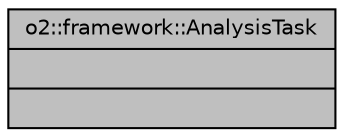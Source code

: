 digraph "o2::framework::AnalysisTask"
{
 // INTERACTIVE_SVG=YES
  bgcolor="transparent";
  edge [fontname="Helvetica",fontsize="10",labelfontname="Helvetica",labelfontsize="10"];
  node [fontname="Helvetica",fontsize="10",shape=record];
  Node1 [label="{o2::framework::AnalysisTask\n||}",height=0.2,width=0.4,color="black", fillcolor="grey75", style="filled", fontcolor="black"];
}
